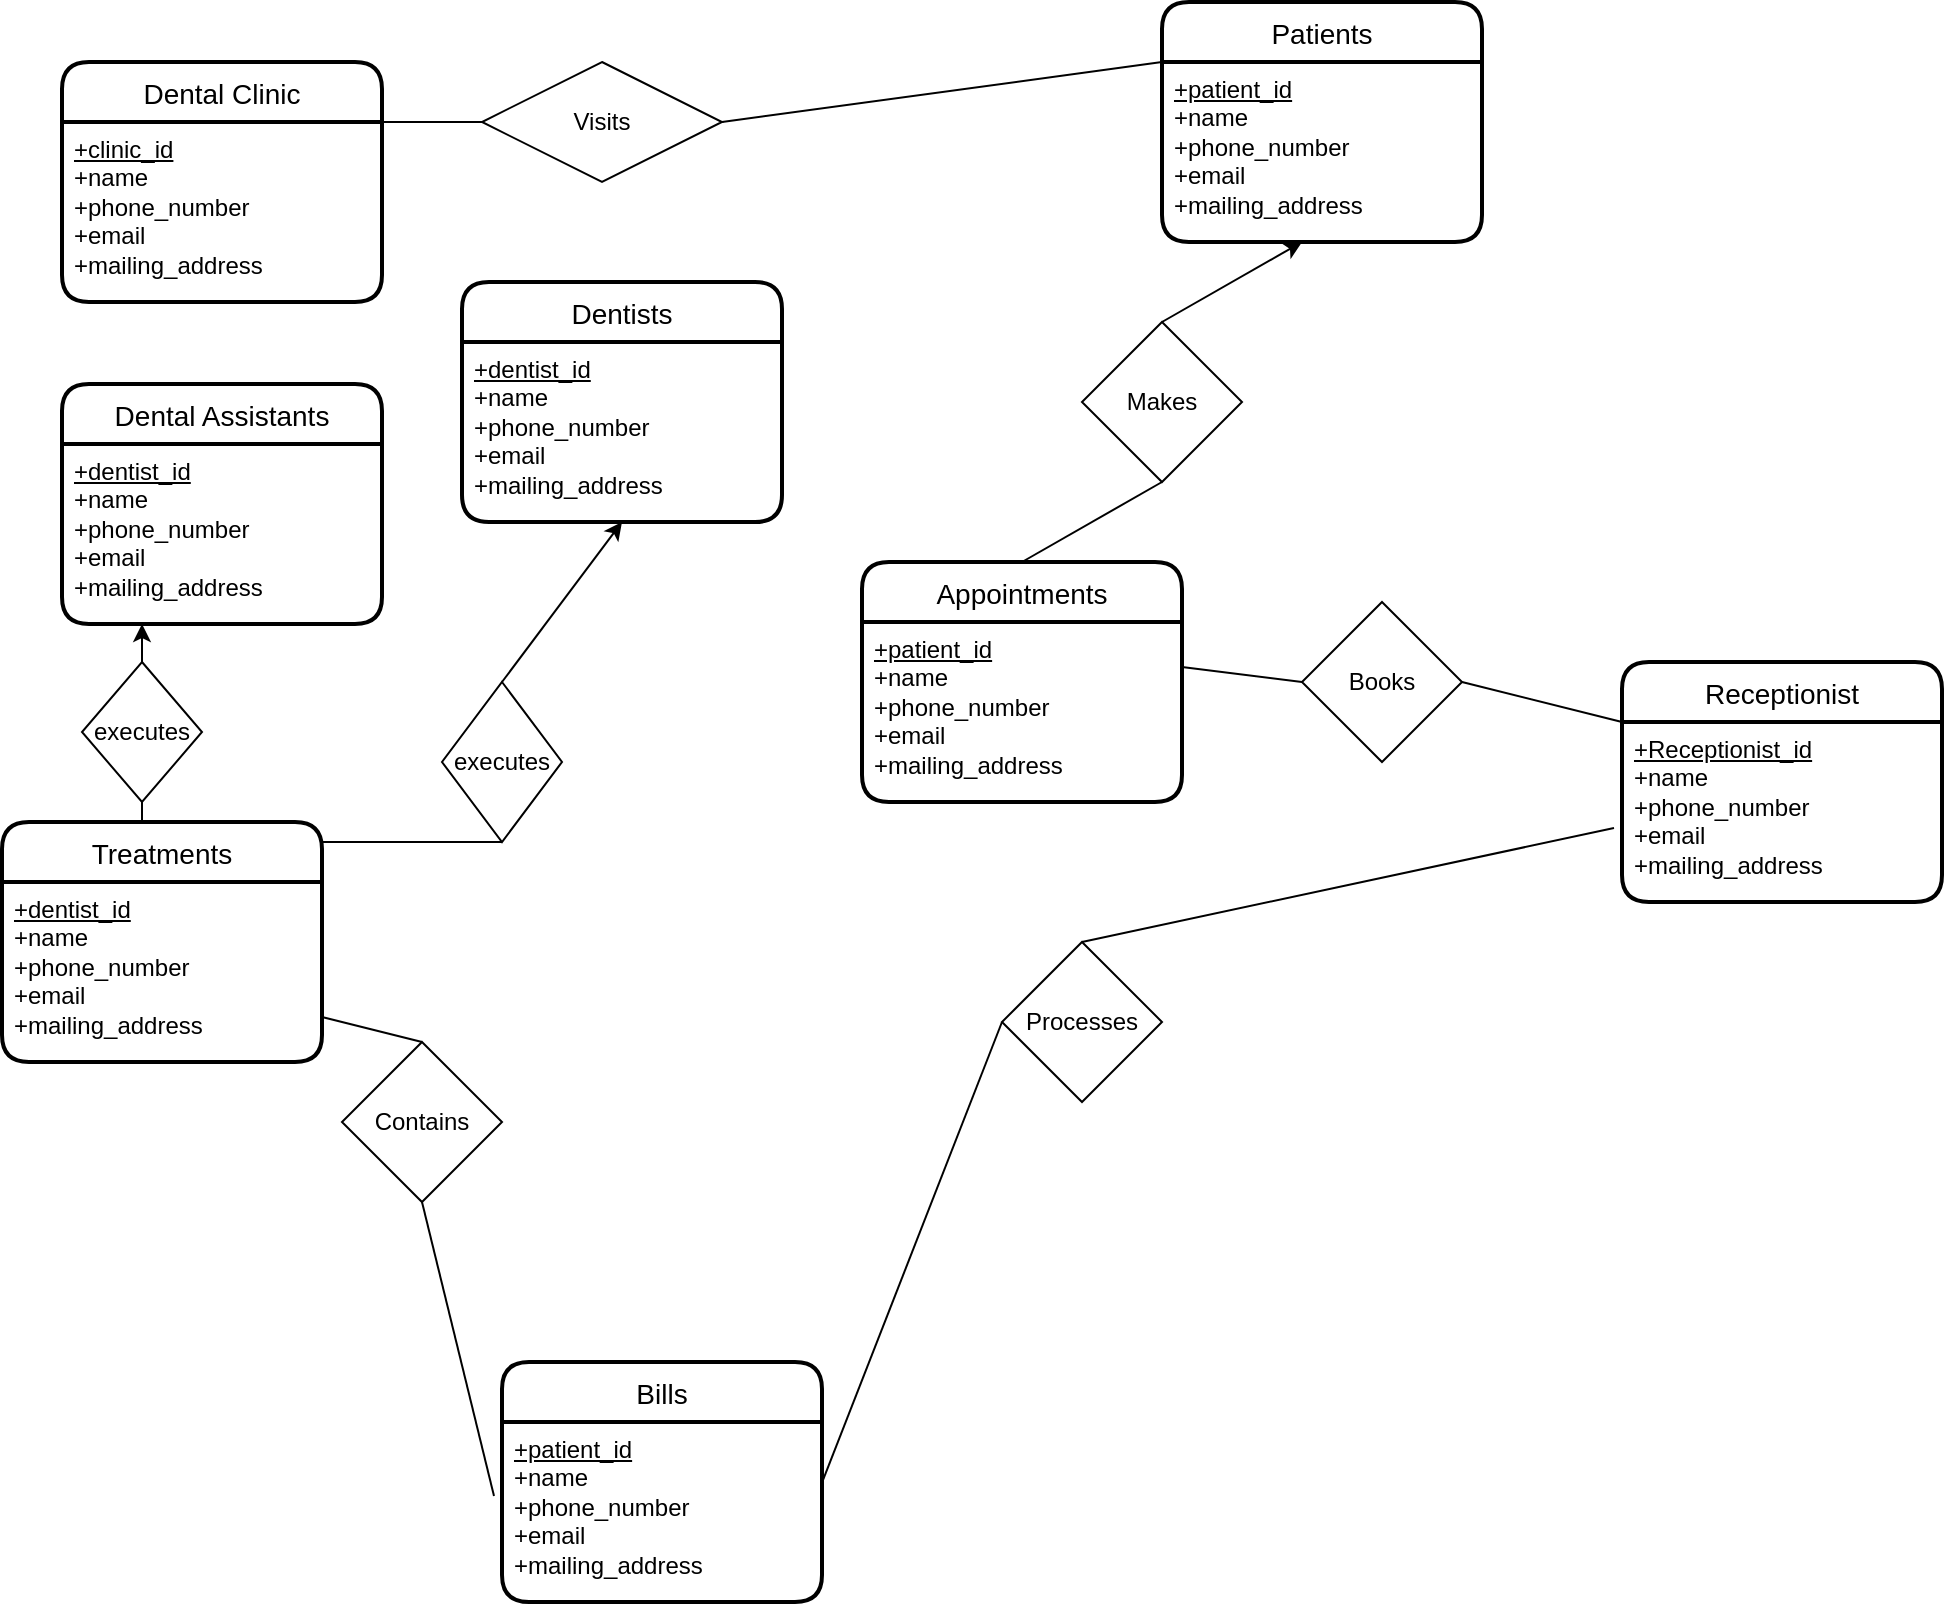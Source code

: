 <mxfile version="16.6.2" type="github">
  <diagram id="0YO4q45qK2cxMAk0PEHQ" name="Page-1">
    <mxGraphModel dx="950" dy="702" grid="1" gridSize="10" guides="1" tooltips="1" connect="1" arrows="1" fold="1" page="1" pageScale="1" pageWidth="850" pageHeight="1100" math="0" shadow="0">
      <root>
        <mxCell id="0" />
        <mxCell id="1" parent="0" />
        <mxCell id="yixYYZR7p3-tDQ7YvWht-1" value="Dental Clinic" style="swimlane;childLayout=stackLayout;horizontal=1;startSize=30;horizontalStack=0;rounded=1;fontSize=14;fontStyle=0;strokeWidth=2;resizeParent=0;resizeLast=1;shadow=0;dashed=0;align=center;" parent="1" vertex="1">
          <mxGeometry x="40" y="40" width="160" height="120" as="geometry" />
        </mxCell>
        <mxCell id="yixYYZR7p3-tDQ7YvWht-2" value="&lt;u&gt;+clinic_id&lt;/u&gt;&lt;br&gt;+name&lt;br&gt;&lt;div&gt;+phone_number&lt;/div&gt;&lt;div&gt;+email&lt;/div&gt;&lt;div&gt;+mailing_address&lt;br&gt;&lt;/div&gt;" style="align=left;strokeColor=none;fillColor=none;spacingLeft=4;fontSize=12;verticalAlign=top;resizable=0;rotatable=0;part=1;html=1;" parent="yixYYZR7p3-tDQ7YvWht-1" vertex="1">
          <mxGeometry y="30" width="160" height="90" as="geometry" />
        </mxCell>
        <mxCell id="yixYYZR7p3-tDQ7YvWht-4" value="Dentists" style="swimlane;childLayout=stackLayout;horizontal=1;startSize=30;horizontalStack=0;rounded=1;fontSize=14;fontStyle=0;strokeWidth=2;resizeParent=0;resizeLast=1;shadow=0;dashed=0;align=center;" parent="1" vertex="1">
          <mxGeometry x="240" y="150" width="160" height="120" as="geometry" />
        </mxCell>
        <mxCell id="yixYYZR7p3-tDQ7YvWht-5" value="&lt;u&gt;+dentist_id&lt;/u&gt;&lt;br&gt;+name&lt;br&gt;&lt;div&gt;+phone_number&lt;/div&gt;&lt;div&gt;+email&lt;/div&gt;&lt;div&gt;+mailing_address&lt;br&gt;&lt;/div&gt;" style="align=left;strokeColor=none;fillColor=none;spacingLeft=4;fontSize=12;verticalAlign=top;resizable=0;rotatable=0;part=1;html=1;" parent="yixYYZR7p3-tDQ7YvWht-4" vertex="1">
          <mxGeometry y="30" width="160" height="90" as="geometry" />
        </mxCell>
        <mxCell id="yixYYZR7p3-tDQ7YvWht-6" value="Patients" style="swimlane;childLayout=stackLayout;horizontal=1;startSize=30;horizontalStack=0;rounded=1;fontSize=14;fontStyle=0;strokeWidth=2;resizeParent=0;resizeLast=1;shadow=0;dashed=0;align=center;" parent="1" vertex="1">
          <mxGeometry x="590" y="10" width="160" height="120" as="geometry" />
        </mxCell>
        <mxCell id="yixYYZR7p3-tDQ7YvWht-7" value="&lt;u&gt;+patient_id&lt;/u&gt;&lt;br&gt;+name&lt;br&gt;&lt;div&gt;+phone_number&lt;/div&gt;&lt;div&gt;+email&lt;/div&gt;&lt;div&gt;+mailing_address&lt;br&gt;&lt;/div&gt;" style="align=left;strokeColor=none;fillColor=none;spacingLeft=4;fontSize=12;verticalAlign=top;resizable=0;rotatable=0;part=1;html=1;" parent="yixYYZR7p3-tDQ7YvWht-6" vertex="1">
          <mxGeometry y="30" width="160" height="90" as="geometry" />
        </mxCell>
        <mxCell id="yixYYZR7p3-tDQ7YvWht-8" value="Dental Assistants" style="swimlane;childLayout=stackLayout;horizontal=1;startSize=30;horizontalStack=0;rounded=1;fontSize=14;fontStyle=0;strokeWidth=2;resizeParent=0;resizeLast=1;shadow=0;dashed=0;align=center;" parent="1" vertex="1">
          <mxGeometry x="40" y="201" width="160" height="120" as="geometry" />
        </mxCell>
        <mxCell id="yixYYZR7p3-tDQ7YvWht-9" value="&lt;u&gt;+dentist_id&lt;/u&gt;&lt;br&gt;+name&lt;br&gt;&lt;div&gt;+phone_number&lt;/div&gt;&lt;div&gt;+email&lt;/div&gt;&lt;div&gt;+mailing_address&lt;br&gt;&lt;/div&gt;" style="align=left;strokeColor=none;fillColor=none;spacingLeft=4;fontSize=12;verticalAlign=top;resizable=0;rotatable=0;part=1;html=1;" parent="yixYYZR7p3-tDQ7YvWht-8" vertex="1">
          <mxGeometry y="30" width="160" height="90" as="geometry" />
        </mxCell>
        <mxCell id="yixYYZR7p3-tDQ7YvWht-10" value="Treatments " style="swimlane;childLayout=stackLayout;horizontal=1;startSize=30;horizontalStack=0;rounded=1;fontSize=14;fontStyle=0;strokeWidth=2;resizeParent=0;resizeLast=1;shadow=0;dashed=0;align=center;" parent="1" vertex="1">
          <mxGeometry x="10" y="420" width="160" height="120" as="geometry" />
        </mxCell>
        <mxCell id="yixYYZR7p3-tDQ7YvWht-11" value="&lt;u&gt;+dentist_id&lt;/u&gt;&lt;br&gt;+name&lt;br&gt;&lt;div&gt;+phone_number&lt;/div&gt;&lt;div&gt;+email&lt;/div&gt;&lt;div&gt;+mailing_address&lt;br&gt;&lt;/div&gt;" style="align=left;strokeColor=none;fillColor=none;spacingLeft=4;fontSize=12;verticalAlign=top;resizable=0;rotatable=0;part=1;html=1;" parent="yixYYZR7p3-tDQ7YvWht-10" vertex="1">
          <mxGeometry y="30" width="160" height="90" as="geometry" />
        </mxCell>
        <mxCell id="yixYYZR7p3-tDQ7YvWht-12" value="Appointments" style="swimlane;childLayout=stackLayout;horizontal=1;startSize=30;horizontalStack=0;rounded=1;fontSize=14;fontStyle=0;strokeWidth=2;resizeParent=0;resizeLast=1;shadow=0;dashed=0;align=center;" parent="1" vertex="1">
          <mxGeometry x="440" y="290" width="160" height="120" as="geometry" />
        </mxCell>
        <mxCell id="yixYYZR7p3-tDQ7YvWht-13" value="&lt;u&gt;+patient_id&lt;/u&gt;&lt;br&gt;+name&lt;br&gt;&lt;div&gt;+phone_number&lt;/div&gt;&lt;div&gt;+email&lt;/div&gt;&lt;div&gt;+mailing_address&lt;br&gt;&lt;/div&gt;" style="align=left;strokeColor=none;fillColor=none;spacingLeft=4;fontSize=12;verticalAlign=top;resizable=0;rotatable=0;part=1;html=1;" parent="yixYYZR7p3-tDQ7YvWht-12" vertex="1">
          <mxGeometry y="30" width="160" height="90" as="geometry" />
        </mxCell>
        <mxCell id="yixYYZR7p3-tDQ7YvWht-14" value="Bills" style="swimlane;childLayout=stackLayout;horizontal=1;startSize=30;horizontalStack=0;rounded=1;fontSize=14;fontStyle=0;strokeWidth=2;resizeParent=0;resizeLast=1;shadow=0;align=center;fillColor=none;" parent="1" vertex="1">
          <mxGeometry x="260" y="690" width="160" height="120" as="geometry" />
        </mxCell>
        <mxCell id="yixYYZR7p3-tDQ7YvWht-15" value="&lt;u&gt;+patient_id&lt;/u&gt;&lt;br&gt;+name&lt;br&gt;&lt;div&gt;+phone_number&lt;/div&gt;&lt;div&gt;+email&lt;/div&gt;&lt;div&gt;+mailing_address&lt;br&gt;&lt;/div&gt;" style="align=left;strokeColor=none;fillColor=none;spacingLeft=4;fontSize=12;verticalAlign=top;resizable=0;rotatable=0;part=1;html=1;" parent="yixYYZR7p3-tDQ7YvWht-14" vertex="1">
          <mxGeometry y="30" width="160" height="90" as="geometry" />
        </mxCell>
        <mxCell id="yixYYZR7p3-tDQ7YvWht-17" style="rounded=0;orthogonalLoop=1;jettySize=auto;html=1;entryX=1;entryY=0;entryDx=0;entryDy=0;endArrow=none;endFill=0;" parent="1" source="yixYYZR7p3-tDQ7YvWht-16" target="yixYYZR7p3-tDQ7YvWht-2" edge="1">
          <mxGeometry relative="1" as="geometry" />
        </mxCell>
        <mxCell id="yixYYZR7p3-tDQ7YvWht-18" style="edgeStyle=none;rounded=0;orthogonalLoop=1;jettySize=auto;html=1;entryX=0;entryY=0;entryDx=0;entryDy=0;endArrow=none;endFill=0;exitX=1;exitY=0.5;exitDx=0;exitDy=0;" parent="1" source="yixYYZR7p3-tDQ7YvWht-16" target="yixYYZR7p3-tDQ7YvWht-7" edge="1">
          <mxGeometry relative="1" as="geometry" />
        </mxCell>
        <mxCell id="yixYYZR7p3-tDQ7YvWht-16" value="Visits" style="shape=rhombus;perimeter=rhombusPerimeter;whiteSpace=wrap;html=1;align=center;" parent="1" vertex="1">
          <mxGeometry x="250" y="40" width="120" height="60" as="geometry" />
        </mxCell>
        <mxCell id="_nI5DZy2AJyz_5Zyf3im-6" value="Receptionist" style="swimlane;childLayout=stackLayout;horizontal=1;startSize=30;horizontalStack=0;rounded=1;fontSize=14;fontStyle=0;strokeWidth=2;resizeParent=0;resizeLast=1;shadow=0;dashed=0;align=center;" parent="1" vertex="1">
          <mxGeometry x="820" y="340" width="160" height="120" as="geometry" />
        </mxCell>
        <mxCell id="_nI5DZy2AJyz_5Zyf3im-7" value="&lt;u&gt;+Receptionist_id&lt;/u&gt;&lt;br&gt;+name&lt;br&gt;&lt;div&gt;+phone_number&lt;/div&gt;&lt;div&gt;+email&lt;/div&gt;&lt;div&gt;+mailing_address&lt;br&gt;&lt;/div&gt;" style="align=left;strokeColor=none;fillColor=none;spacingLeft=4;fontSize=12;verticalAlign=top;resizable=0;rotatable=0;part=1;html=1;" parent="_nI5DZy2AJyz_5Zyf3im-6" vertex="1">
          <mxGeometry y="30" width="160" height="90" as="geometry" />
        </mxCell>
        <mxCell id="_nI5DZy2AJyz_5Zyf3im-10" value="Processes" style="rhombus;whiteSpace=wrap;html=1;rounded=0;sketch=0;" parent="1" vertex="1">
          <mxGeometry x="510" y="480" width="80" height="80" as="geometry" />
        </mxCell>
        <mxCell id="_nI5DZy2AJyz_5Zyf3im-11" value="" style="endArrow=none;html=1;rounded=1;sketch=0;curved=0;entryX=0;entryY=0.5;entryDx=0;entryDy=0;exitX=1;exitY=0.337;exitDx=0;exitDy=0;exitPerimeter=0;" parent="1" source="yixYYZR7p3-tDQ7YvWht-15" target="_nI5DZy2AJyz_5Zyf3im-10" edge="1">
          <mxGeometry width="50" height="50" relative="1" as="geometry">
            <mxPoint x="410" y="420.33" as="sourcePoint" />
            <mxPoint x="620" y="380" as="targetPoint" />
          </mxGeometry>
        </mxCell>
        <mxCell id="_nI5DZy2AJyz_5Zyf3im-12" value="" style="endArrow=classic;html=1;rounded=1;sketch=0;curved=0;entryX=0.25;entryY=1;entryDx=0;entryDy=0;" parent="1" target="yixYYZR7p3-tDQ7YvWht-9" edge="1">
          <mxGeometry width="50" height="50" relative="1" as="geometry">
            <mxPoint x="80" y="420" as="sourcePoint" />
            <mxPoint x="130" y="370" as="targetPoint" />
          </mxGeometry>
        </mxCell>
        <mxCell id="_nI5DZy2AJyz_5Zyf3im-13" value="" style="endArrow=classic;html=1;rounded=1;sketch=0;curved=0;entryX=0.5;entryY=1;entryDx=0;entryDy=0;startArrow=none;exitX=0.5;exitY=0;exitDx=0;exitDy=0;" parent="1" source="_nI5DZy2AJyz_5Zyf3im-17" target="yixYYZR7p3-tDQ7YvWht-5" edge="1">
          <mxGeometry width="50" height="50" relative="1" as="geometry">
            <mxPoint x="170" y="430" as="sourcePoint" />
            <mxPoint x="220" y="380" as="targetPoint" />
            <Array as="points" />
          </mxGeometry>
        </mxCell>
        <mxCell id="_nI5DZy2AJyz_5Zyf3im-15" value="" style="endArrow=none;html=1;rounded=1;sketch=0;curved=0;exitX=0.5;exitY=1;exitDx=0;exitDy=0;entryX=-0.025;entryY=0.411;entryDx=0;entryDy=0;entryPerimeter=0;startArrow=none;" parent="1" source="_nI5DZy2AJyz_5Zyf3im-22" target="yixYYZR7p3-tDQ7YvWht-15" edge="1">
          <mxGeometry width="50" height="50" relative="1" as="geometry">
            <mxPoint x="170" y="600" as="sourcePoint" />
            <mxPoint x="220" y="550" as="targetPoint" />
          </mxGeometry>
        </mxCell>
        <mxCell id="_nI5DZy2AJyz_5Zyf3im-16" value="executes" style="rhombus;whiteSpace=wrap;html=1;rounded=0;sketch=0;" parent="1" vertex="1">
          <mxGeometry x="50" y="340" width="60" height="70" as="geometry" />
        </mxCell>
        <mxCell id="_nI5DZy2AJyz_5Zyf3im-17" value="executes" style="rhombus;whiteSpace=wrap;html=1;rounded=0;sketch=0;" parent="1" vertex="1">
          <mxGeometry x="230" y="350" width="60" height="80" as="geometry" />
        </mxCell>
        <mxCell id="_nI5DZy2AJyz_5Zyf3im-18" value="" style="endArrow=none;html=1;rounded=1;sketch=0;curved=0;entryX=0.5;entryY=1;entryDx=0;entryDy=0;" parent="1" target="_nI5DZy2AJyz_5Zyf3im-17" edge="1">
          <mxGeometry width="50" height="50" relative="1" as="geometry">
            <mxPoint x="170" y="430" as="sourcePoint" />
            <mxPoint x="265" y="357.5" as="targetPoint" />
            <Array as="points" />
          </mxGeometry>
        </mxCell>
        <mxCell id="_nI5DZy2AJyz_5Zyf3im-19" value="" style="endArrow=classic;html=1;rounded=1;sketch=0;curved=0;exitX=0.5;exitY=0;exitDx=0;exitDy=0;" parent="1" source="_nI5DZy2AJyz_5Zyf3im-20" edge="1">
          <mxGeometry width="50" height="50" relative="1" as="geometry">
            <mxPoint x="540" y="200" as="sourcePoint" />
            <mxPoint x="660" y="130" as="targetPoint" />
            <Array as="points" />
          </mxGeometry>
        </mxCell>
        <mxCell id="CEkyPF-p6MLA-TPRzy7i-2" style="edgeStyle=none;rounded=0;orthogonalLoop=1;jettySize=auto;html=1;entryX=0.5;entryY=0;entryDx=0;entryDy=0;endArrow=none;endFill=0;exitX=0.5;exitY=1;exitDx=0;exitDy=0;" edge="1" parent="1" source="_nI5DZy2AJyz_5Zyf3im-20" target="yixYYZR7p3-tDQ7YvWht-12">
          <mxGeometry relative="1" as="geometry" />
        </mxCell>
        <mxCell id="_nI5DZy2AJyz_5Zyf3im-20" value="Makes" style="rhombus;whiteSpace=wrap;html=1;rounded=0;sketch=0;" parent="1" vertex="1">
          <mxGeometry x="550" y="170" width="80" height="80" as="geometry" />
        </mxCell>
        <mxCell id="_nI5DZy2AJyz_5Zyf3im-22" value="Contains" style="rhombus;whiteSpace=wrap;html=1;rounded=0;sketch=0;" parent="1" vertex="1">
          <mxGeometry x="180" y="530" width="80" height="80" as="geometry" />
        </mxCell>
        <mxCell id="_nI5DZy2AJyz_5Zyf3im-23" value="" style="endArrow=none;html=1;rounded=1;sketch=0;curved=0;exitX=1;exitY=0.75;exitDx=0;exitDy=0;entryX=0.5;entryY=0;entryDx=0;entryDy=0;" parent="1" source="yixYYZR7p3-tDQ7YvWht-11" target="_nI5DZy2AJyz_5Zyf3im-22" edge="1">
          <mxGeometry width="50" height="50" relative="1" as="geometry">
            <mxPoint x="170" y="517.5" as="sourcePoint" />
            <mxPoint x="276" y="626.99" as="targetPoint" />
          </mxGeometry>
        </mxCell>
        <mxCell id="_nI5DZy2AJyz_5Zyf3im-24" value="" style="endArrow=none;html=1;rounded=1;sketch=0;curved=0;entryX=-0.025;entryY=0.589;entryDx=0;entryDy=0;entryPerimeter=0;" parent="1" target="_nI5DZy2AJyz_5Zyf3im-7" edge="1">
          <mxGeometry width="50" height="50" relative="1" as="geometry">
            <mxPoint x="550" y="480" as="sourcePoint" />
            <mxPoint x="600" y="430" as="targetPoint" />
          </mxGeometry>
        </mxCell>
        <mxCell id="_nI5DZy2AJyz_5Zyf3im-26" value="" style="endArrow=none;html=1;rounded=1;sketch=0;curved=0;entryX=0;entryY=0;entryDx=0;entryDy=0;exitX=1;exitY=0.5;exitDx=0;exitDy=0;" parent="1" source="_nI5DZy2AJyz_5Zyf3im-27" target="_nI5DZy2AJyz_5Zyf3im-7" edge="1">
          <mxGeometry width="50" height="50" relative="1" as="geometry">
            <mxPoint x="630" y="320" as="sourcePoint" />
            <mxPoint x="680" y="270" as="targetPoint" />
          </mxGeometry>
        </mxCell>
        <mxCell id="CEkyPF-p6MLA-TPRzy7i-1" style="rounded=0;orthogonalLoop=1;jettySize=auto;html=1;entryX=1;entryY=0.25;entryDx=0;entryDy=0;endArrow=none;endFill=0;exitX=0;exitY=0.5;exitDx=0;exitDy=0;" edge="1" parent="1" source="_nI5DZy2AJyz_5Zyf3im-27" target="yixYYZR7p3-tDQ7YvWht-13">
          <mxGeometry relative="1" as="geometry" />
        </mxCell>
        <mxCell id="_nI5DZy2AJyz_5Zyf3im-27" value="Books" style="rhombus;whiteSpace=wrap;html=1;rounded=0;sketch=0;" parent="1" vertex="1">
          <mxGeometry x="660" y="310" width="80" height="80" as="geometry" />
        </mxCell>
      </root>
    </mxGraphModel>
  </diagram>
</mxfile>
